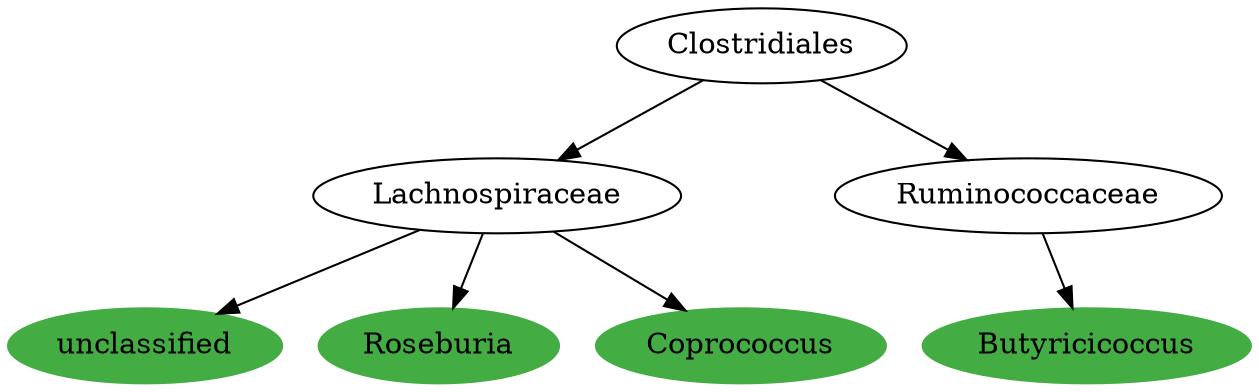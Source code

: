 digraph G { 
	Lachnospiraceaeunclassified [label="unclassified", color="#43AC43", style=filled];
	ClostridialesLachnospiraceae [label="Lachnospiraceae"];
	Lachnospiraceaeunclassified [label="unclassified"];
	ClostridialesLachnospiraceae -> Lachnospiraceaeunclassified;
	ClostridiaClostridiales [label="Clostridiales"];
	ClostridialesLachnospiraceae [label="Lachnospiraceae"];
	ClostridiaClostridiales -> ClostridialesLachnospiraceae;
	LachnospiraceaeRoseburia [label="Roseburia", color="#43AC43", style=filled];
	ClostridialesLachnospiraceae [label="Lachnospiraceae"];
	LachnospiraceaeRoseburia [label="Roseburia"];
	ClostridialesLachnospiraceae -> LachnospiraceaeRoseburia;
	LachnospiraceaeCoprococcus [label="Coprococcus", color="#43AC43", style=filled];
	ClostridialesLachnospiraceae [label="Lachnospiraceae"];
	LachnospiraceaeCoprococcus [label="Coprococcus"];
	ClostridialesLachnospiraceae -> LachnospiraceaeCoprococcus;
	RuminococcaceaeButyricicoccus [label="Butyricicoccus", color="#43AC43", style=filled];
	ClostridialesRuminococcaceae [label="Ruminococcaceae"];
	RuminococcaceaeButyricicoccus [label="Butyricicoccus"];
	ClostridialesRuminococcaceae -> RuminococcaceaeButyricicoccus;
	ClostridiaClostridiales [label="Clostridiales"];
	ClostridialesRuminococcaceae [label="Ruminococcaceae"];
	ClostridiaClostridiales -> ClostridialesRuminococcaceae;

 }